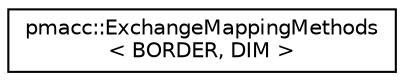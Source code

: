 digraph "Graphical Class Hierarchy"
{
 // LATEX_PDF_SIZE
  edge [fontname="Helvetica",fontsize="10",labelfontname="Helvetica",labelfontsize="10"];
  node [fontname="Helvetica",fontsize="10",shape=record];
  rankdir="LR";
  Node0 [label="pmacc::ExchangeMappingMethods\l\< BORDER, DIM \>",height=0.2,width=0.4,color="black", fillcolor="white", style="filled",URL="$classpmacc_1_1_exchange_mapping_methods_3_01_b_o_r_d_e_r_00_01_d_i_m_01_4.html",tooltip=" "];
}
